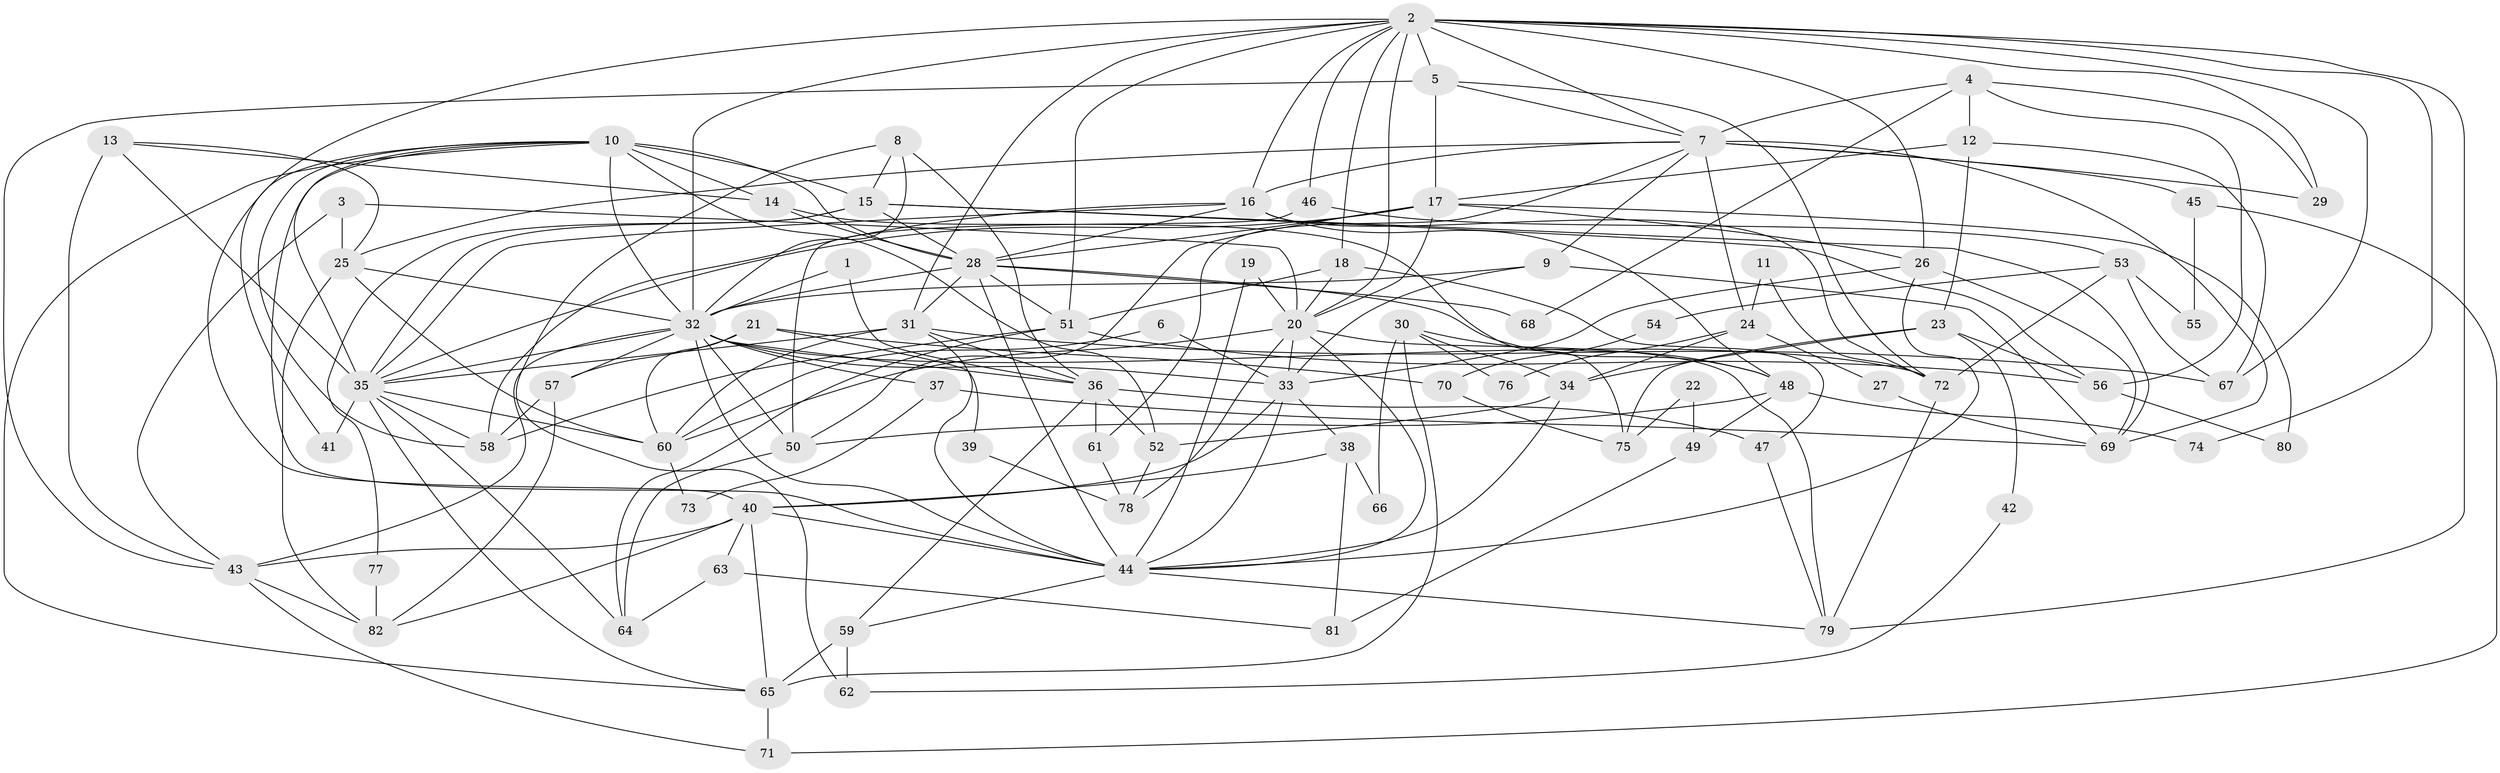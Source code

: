 // original degree distribution, {2: 0.16176470588235295, 6: 0.08088235294117647, 3: 0.22794117647058823, 4: 0.2647058823529412, 5: 0.22058823529411764, 7: 0.014705882352941176, 8: 0.022058823529411766, 9: 0.007352941176470588}
// Generated by graph-tools (version 1.1) at 2025/51/03/04/25 22:51:09]
// undirected, 82 vertices, 200 edges
graph export_dot {
  node [color=gray90,style=filled];
  1;
  2;
  3;
  4;
  5;
  6;
  7;
  8;
  9;
  10;
  11;
  12;
  13;
  14;
  15;
  16;
  17;
  18;
  19;
  20;
  21;
  22;
  23;
  24;
  25;
  26;
  27;
  28;
  29;
  30;
  31;
  32;
  33;
  34;
  35;
  36;
  37;
  38;
  39;
  40;
  41;
  42;
  43;
  44;
  45;
  46;
  47;
  48;
  49;
  50;
  51;
  52;
  53;
  54;
  55;
  56;
  57;
  58;
  59;
  60;
  61;
  62;
  63;
  64;
  65;
  66;
  67;
  68;
  69;
  70;
  71;
  72;
  73;
  74;
  75;
  76;
  77;
  78;
  79;
  80;
  81;
  82;
  1 -- 32 [weight=1.0];
  1 -- 36 [weight=1.0];
  2 -- 5 [weight=2.0];
  2 -- 7 [weight=1.0];
  2 -- 16 [weight=1.0];
  2 -- 18 [weight=1.0];
  2 -- 20 [weight=1.0];
  2 -- 26 [weight=1.0];
  2 -- 29 [weight=2.0];
  2 -- 31 [weight=1.0];
  2 -- 32 [weight=2.0];
  2 -- 40 [weight=1.0];
  2 -- 46 [weight=1.0];
  2 -- 51 [weight=1.0];
  2 -- 67 [weight=1.0];
  2 -- 74 [weight=1.0];
  2 -- 79 [weight=1.0];
  3 -- 20 [weight=1.0];
  3 -- 25 [weight=1.0];
  3 -- 43 [weight=1.0];
  4 -- 7 [weight=1.0];
  4 -- 12 [weight=1.0];
  4 -- 29 [weight=1.0];
  4 -- 56 [weight=1.0];
  4 -- 68 [weight=1.0];
  5 -- 7 [weight=1.0];
  5 -- 17 [weight=1.0];
  5 -- 43 [weight=1.0];
  5 -- 72 [weight=1.0];
  6 -- 33 [weight=1.0];
  6 -- 60 [weight=1.0];
  7 -- 9 [weight=1.0];
  7 -- 16 [weight=1.0];
  7 -- 24 [weight=2.0];
  7 -- 25 [weight=1.0];
  7 -- 29 [weight=1.0];
  7 -- 45 [weight=2.0];
  7 -- 61 [weight=1.0];
  7 -- 69 [weight=1.0];
  8 -- 15 [weight=1.0];
  8 -- 32 [weight=1.0];
  8 -- 36 [weight=2.0];
  8 -- 62 [weight=1.0];
  9 -- 32 [weight=1.0];
  9 -- 33 [weight=1.0];
  9 -- 69 [weight=1.0];
  10 -- 14 [weight=1.0];
  10 -- 15 [weight=2.0];
  10 -- 28 [weight=1.0];
  10 -- 32 [weight=1.0];
  10 -- 35 [weight=1.0];
  10 -- 41 [weight=1.0];
  10 -- 44 [weight=1.0];
  10 -- 52 [weight=2.0];
  10 -- 58 [weight=1.0];
  10 -- 65 [weight=1.0];
  11 -- 24 [weight=1.0];
  11 -- 72 [weight=1.0];
  12 -- 17 [weight=1.0];
  12 -- 23 [weight=1.0];
  12 -- 67 [weight=1.0];
  13 -- 14 [weight=1.0];
  13 -- 25 [weight=1.0];
  13 -- 35 [weight=1.0];
  13 -- 43 [weight=1.0];
  14 -- 28 [weight=1.0];
  14 -- 75 [weight=1.0];
  15 -- 28 [weight=1.0];
  15 -- 35 [weight=2.0];
  15 -- 56 [weight=1.0];
  15 -- 69 [weight=1.0];
  15 -- 77 [weight=1.0];
  16 -- 28 [weight=1.0];
  16 -- 35 [weight=1.0];
  16 -- 48 [weight=1.0];
  16 -- 58 [weight=1.0];
  16 -- 72 [weight=1.0];
  17 -- 20 [weight=1.0];
  17 -- 26 [weight=2.0];
  17 -- 28 [weight=1.0];
  17 -- 35 [weight=1.0];
  17 -- 50 [weight=1.0];
  17 -- 80 [weight=1.0];
  18 -- 20 [weight=1.0];
  18 -- 47 [weight=1.0];
  18 -- 51 [weight=1.0];
  19 -- 20 [weight=1.0];
  19 -- 44 [weight=1.0];
  20 -- 33 [weight=1.0];
  20 -- 44 [weight=1.0];
  20 -- 60 [weight=2.0];
  20 -- 78 [weight=1.0];
  20 -- 79 [weight=1.0];
  21 -- 39 [weight=1.0];
  21 -- 57 [weight=1.0];
  21 -- 60 [weight=1.0];
  21 -- 70 [weight=1.0];
  22 -- 49 [weight=1.0];
  22 -- 75 [weight=1.0];
  23 -- 34 [weight=1.0];
  23 -- 42 [weight=1.0];
  23 -- 56 [weight=1.0];
  23 -- 75 [weight=1.0];
  24 -- 27 [weight=1.0];
  24 -- 34 [weight=1.0];
  24 -- 76 [weight=1.0];
  25 -- 32 [weight=1.0];
  25 -- 60 [weight=1.0];
  25 -- 82 [weight=1.0];
  26 -- 33 [weight=1.0];
  26 -- 44 [weight=1.0];
  26 -- 69 [weight=1.0];
  27 -- 69 [weight=1.0];
  28 -- 31 [weight=1.0];
  28 -- 32 [weight=1.0];
  28 -- 44 [weight=1.0];
  28 -- 48 [weight=1.0];
  28 -- 51 [weight=1.0];
  28 -- 68 [weight=1.0];
  30 -- 34 [weight=1.0];
  30 -- 48 [weight=1.0];
  30 -- 65 [weight=1.0];
  30 -- 66 [weight=1.0];
  30 -- 76 [weight=1.0];
  31 -- 35 [weight=2.0];
  31 -- 36 [weight=1.0];
  31 -- 44 [weight=1.0];
  31 -- 60 [weight=1.0];
  31 -- 67 [weight=1.0];
  32 -- 33 [weight=1.0];
  32 -- 35 [weight=1.0];
  32 -- 36 [weight=2.0];
  32 -- 37 [weight=1.0];
  32 -- 43 [weight=1.0];
  32 -- 44 [weight=1.0];
  32 -- 50 [weight=1.0];
  32 -- 57 [weight=1.0];
  32 -- 72 [weight=1.0];
  33 -- 38 [weight=1.0];
  33 -- 40 [weight=1.0];
  33 -- 44 [weight=1.0];
  34 -- 44 [weight=1.0];
  34 -- 52 [weight=1.0];
  35 -- 41 [weight=1.0];
  35 -- 58 [weight=1.0];
  35 -- 60 [weight=1.0];
  35 -- 64 [weight=1.0];
  35 -- 65 [weight=1.0];
  36 -- 47 [weight=1.0];
  36 -- 52 [weight=1.0];
  36 -- 59 [weight=2.0];
  36 -- 61 [weight=1.0];
  37 -- 69 [weight=1.0];
  37 -- 73 [weight=1.0];
  38 -- 40 [weight=1.0];
  38 -- 66 [weight=1.0];
  38 -- 81 [weight=1.0];
  39 -- 78 [weight=1.0];
  40 -- 43 [weight=2.0];
  40 -- 44 [weight=1.0];
  40 -- 63 [weight=1.0];
  40 -- 65 [weight=1.0];
  40 -- 82 [weight=1.0];
  42 -- 62 [weight=1.0];
  43 -- 71 [weight=1.0];
  43 -- 82 [weight=1.0];
  44 -- 59 [weight=1.0];
  44 -- 79 [weight=1.0];
  45 -- 55 [weight=1.0];
  45 -- 71 [weight=1.0];
  46 -- 50 [weight=1.0];
  46 -- 53 [weight=1.0];
  47 -- 79 [weight=1.0];
  48 -- 49 [weight=1.0];
  48 -- 50 [weight=1.0];
  48 -- 74 [weight=1.0];
  49 -- 81 [weight=1.0];
  50 -- 64 [weight=1.0];
  51 -- 56 [weight=1.0];
  51 -- 58 [weight=1.0];
  51 -- 64 [weight=1.0];
  52 -- 78 [weight=1.0];
  53 -- 54 [weight=1.0];
  53 -- 55 [weight=1.0];
  53 -- 67 [weight=1.0];
  53 -- 72 [weight=1.0];
  54 -- 70 [weight=1.0];
  56 -- 80 [weight=1.0];
  57 -- 58 [weight=1.0];
  57 -- 82 [weight=1.0];
  59 -- 62 [weight=1.0];
  59 -- 65 [weight=1.0];
  60 -- 73 [weight=1.0];
  61 -- 78 [weight=1.0];
  63 -- 64 [weight=1.0];
  63 -- 81 [weight=1.0];
  65 -- 71 [weight=1.0];
  70 -- 75 [weight=1.0];
  72 -- 79 [weight=1.0];
  77 -- 82 [weight=1.0];
}
